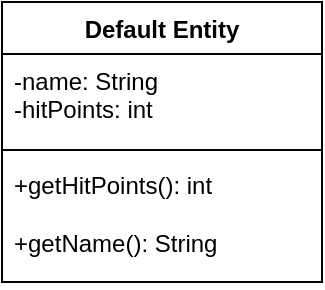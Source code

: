 <mxfile version="26.2.14">
  <diagram name="Page-1" id="0t3gRtOkfCPLEtk6LwFw">
    <mxGraphModel dx="357" dy="737" grid="1" gridSize="10" guides="1" tooltips="1" connect="1" arrows="1" fold="1" page="1" pageScale="1" pageWidth="850" pageHeight="1100" math="0" shadow="0">
      <root>
        <mxCell id="0" />
        <mxCell id="1" parent="0" />
        <mxCell id="aUcYhCLIbQXx3DJ2oYsx-1" value="Default Entity" style="swimlane;fontStyle=1;align=center;verticalAlign=top;childLayout=stackLayout;horizontal=1;startSize=26;horizontalStack=0;resizeParent=1;resizeParentMax=0;resizeLast=0;collapsible=1;marginBottom=0;whiteSpace=wrap;html=1;" vertex="1" parent="1">
          <mxGeometry x="350" y="340" width="160" height="140" as="geometry" />
        </mxCell>
        <mxCell id="aUcYhCLIbQXx3DJ2oYsx-2" value="&lt;div&gt;-name: String&lt;/div&gt;&lt;div&gt;-hitPoints: int&lt;/div&gt;" style="text;strokeColor=none;fillColor=none;align=left;verticalAlign=top;spacingLeft=4;spacingRight=4;overflow=hidden;rotatable=0;points=[[0,0.5],[1,0.5]];portConstraint=eastwest;whiteSpace=wrap;html=1;" vertex="1" parent="aUcYhCLIbQXx3DJ2oYsx-1">
          <mxGeometry y="26" width="160" height="44" as="geometry" />
        </mxCell>
        <mxCell id="aUcYhCLIbQXx3DJ2oYsx-3" value="" style="line;strokeWidth=1;fillColor=none;align=left;verticalAlign=middle;spacingTop=-1;spacingLeft=3;spacingRight=3;rotatable=0;labelPosition=right;points=[];portConstraint=eastwest;strokeColor=inherit;" vertex="1" parent="aUcYhCLIbQXx3DJ2oYsx-1">
          <mxGeometry y="70" width="160" height="8" as="geometry" />
        </mxCell>
        <mxCell id="aUcYhCLIbQXx3DJ2oYsx-4" value="&lt;div&gt;+getHitPoints(): int&lt;/div&gt;&lt;div&gt;&lt;br&gt;&lt;/div&gt;&lt;div&gt;+getName(): String&lt;/div&gt;" style="text;strokeColor=none;fillColor=none;align=left;verticalAlign=top;spacingLeft=4;spacingRight=4;overflow=hidden;rotatable=0;points=[[0,0.5],[1,0.5]];portConstraint=eastwest;whiteSpace=wrap;html=1;" vertex="1" parent="aUcYhCLIbQXx3DJ2oYsx-1">
          <mxGeometry y="78" width="160" height="62" as="geometry" />
        </mxCell>
      </root>
    </mxGraphModel>
  </diagram>
</mxfile>
